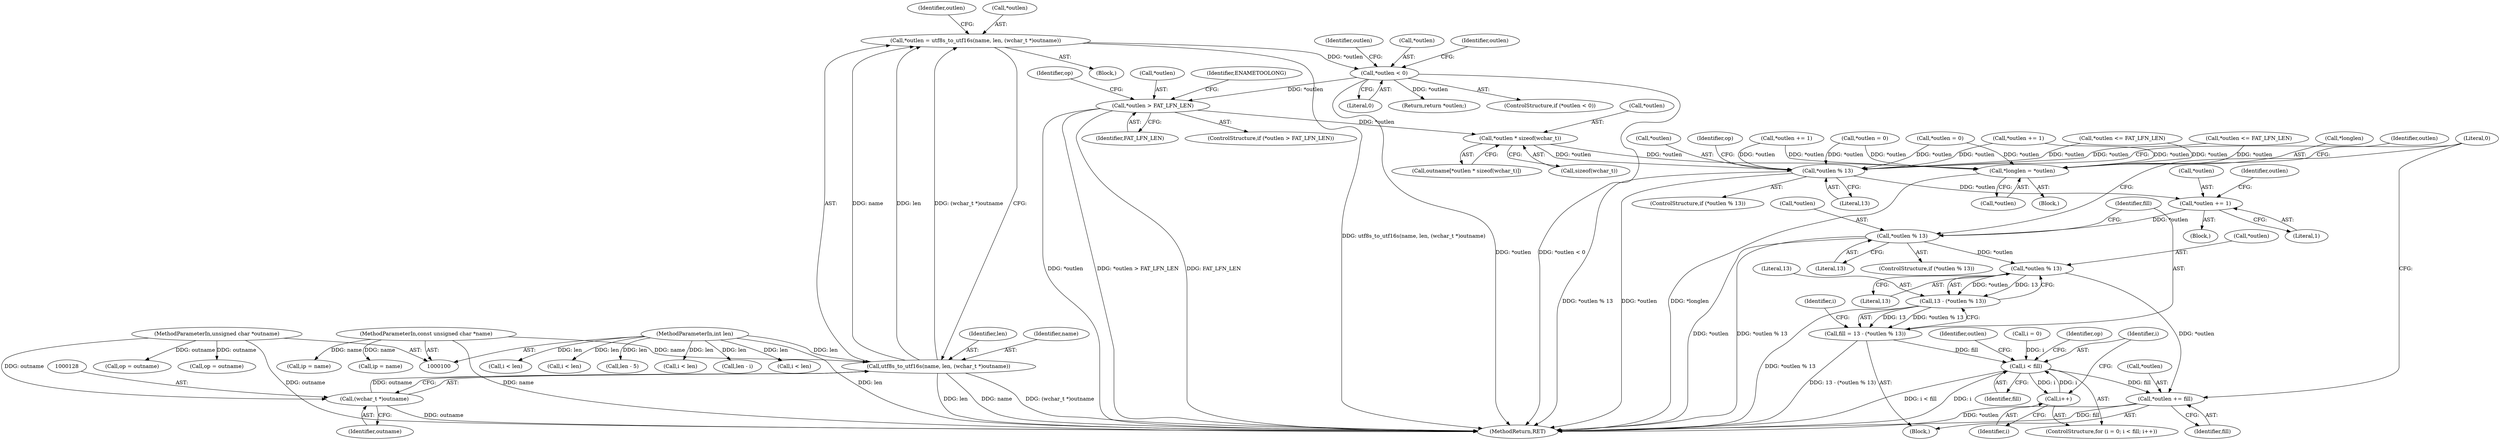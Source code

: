 digraph "1_linux_0720a06a7518c9d0c0125bd5d1f3b6264c55c3dd_0@API" {
"1000152" [label="(Call,*outlen * sizeof(wchar_t))"];
"1000140" [label="(Call,*outlen > FAT_LFN_LEN)"];
"1000131" [label="(Call,*outlen < 0)"];
"1000121" [label="(Call,*outlen = utf8s_to_utf16s(name, len, (wchar_t *)outname))"];
"1000124" [label="(Call,utf8s_to_utf16s(name, len, (wchar_t *)outname))"];
"1000101" [label="(MethodParameterIn,const unsigned char *name)"];
"1000102" [label="(MethodParameterIn,int len)"];
"1000127" [label="(Call,(wchar_t *)outname)"];
"1000103" [label="(MethodParameterIn,unsigned char *outname)"];
"1000390" [label="(Call,*longlen = *outlen)"];
"1000396" [label="(Call,*outlen % 13)"];
"1000411" [label="(Call,*outlen += 1)"];
"1000416" [label="(Call,*outlen % 13)"];
"1000425" [label="(Call,*outlen % 13)"];
"1000423" [label="(Call,13 - (*outlen % 13))"];
"1000421" [label="(Call,fill = 13 - (*outlen % 13))"];
"1000433" [label="(Call,i < fill)"];
"1000436" [label="(Call,i++)"];
"1000449" [label="(Call,*outlen += fill)"];
"1000451" [label="(Identifier,outlen)"];
"1000430" [label="(Call,i = 0)"];
"1000431" [label="(Identifier,i)"];
"1000139" [label="(ControlStructure,if (*outlen > FAT_LFN_LEN))"];
"1000404" [label="(Identifier,op)"];
"1000102" [label="(MethodParameterIn,int len)"];
"1000348" [label="(Call,op = outname)"];
"1000437" [label="(Identifier,i)"];
"1000433" [label="(Call,i < fill)"];
"1000428" [label="(Literal,13)"];
"1000310" [label="(Call,len - i)"];
"1000425" [label="(Call,*outlen % 13)"];
"1000454" [label="(Literal,0)"];
"1000396" [label="(Call,*outlen % 13)"];
"1000133" [label="(Identifier,outlen)"];
"1000132" [label="(Call,*outlen)"];
"1000187" [label="(Call,*outlen += 1)"];
"1000109" [label="(Block,)"];
"1000103" [label="(MethodParameterIn,unsigned char *outname)"];
"1000120" [label="(Block,)"];
"1000356" [label="(Call,i < len)"];
"1000397" [label="(Call,*outlen)"];
"1000421" [label="(Call,fill = 13 - (*outlen % 13))"];
"1000436" [label="(Call,i++)"];
"1000330" [label="(Call,i < len)"];
"1000412" [label="(Call,*outlen)"];
"1000122" [label="(Call,*outlen)"];
"1000384" [label="(Call,i < len)"];
"1000442" [label="(Identifier,op)"];
"1000126" [label="(Identifier,len)"];
"1000152" [label="(Call,*outlen * sizeof(wchar_t))"];
"1000411" [label="(Call,*outlen += 1)"];
"1000130" [label="(ControlStructure,if (*outlen < 0))"];
"1000148" [label="(Identifier,op)"];
"1000424" [label="(Literal,13)"];
"1000134" [label="(Literal,0)"];
"1000391" [label="(Call,*longlen)"];
"1000140" [label="(Call,*outlen > FAT_LFN_LEN)"];
"1000429" [label="(ControlStructure,for (i = 0; i < fill; i++))"];
"1000141" [label="(Call,*outlen)"];
"1000400" [label="(Block,)"];
"1000124" [label="(Call,utf8s_to_utf16s(name, len, (wchar_t *)outname))"];
"1000395" [label="(ControlStructure,if (*outlen % 13))"];
"1000420" [label="(Block,)"];
"1000449" [label="(Call,*outlen += fill)"];
"1000419" [label="(Literal,13)"];
"1000153" [label="(Call,*outlen)"];
"1000366" [label="(Call,*outlen += 1)"];
"1000450" [label="(Call,*outlen)"];
"1000131" [label="(Call,*outlen < 0)"];
"1000416" [label="(Call,*outlen % 13)"];
"1000426" [label="(Call,*outlen)"];
"1000414" [label="(Literal,1)"];
"1000150" [label="(Call,outname[*outlen * sizeof(wchar_t)])"];
"1000125" [label="(Identifier,name)"];
"1000143" [label="(Identifier,FAT_LFN_LEN)"];
"1000172" [label="(Call,op = outname)"];
"1000390" [label="(Call,*longlen = *outlen)"];
"1000351" [label="(Call,*outlen = 0)"];
"1000121" [label="(Call,*outlen = utf8s_to_utf16s(name, len, (wchar_t *)outname))"];
"1000183" [label="(Call,*outlen <= FAT_LFN_LEN)"];
"1000359" [label="(Call,*outlen <= FAT_LFN_LEN)"];
"1000127" [label="(Call,(wchar_t *)outname)"];
"1000203" [label="(Call,len - 5)"];
"1000423" [label="(Call,13 - (*outlen % 13))"];
"1000180" [label="(Call,i < len)"];
"1000344" [label="(Call,ip = name)"];
"1000422" [label="(Identifier,fill)"];
"1000168" [label="(Call,ip = name)"];
"1000399" [label="(Literal,13)"];
"1000418" [label="(Identifier,outlen)"];
"1000137" [label="(Identifier,outlen)"];
"1000415" [label="(ControlStructure,if (*outlen % 13))"];
"1000417" [label="(Call,*outlen)"];
"1000393" [label="(Call,*outlen)"];
"1000142" [label="(Identifier,outlen)"];
"1000101" [label="(MethodParameterIn,const unsigned char *name)"];
"1000398" [label="(Identifier,outlen)"];
"1000129" [label="(Identifier,outname)"];
"1000455" [label="(MethodReturn,RET)"];
"1000434" [label="(Identifier,i)"];
"1000146" [label="(Identifier,ENAMETOOLONG)"];
"1000435" [label="(Identifier,fill)"];
"1000452" [label="(Identifier,fill)"];
"1000155" [label="(Call,sizeof(wchar_t))"];
"1000135" [label="(Return,return *outlen;)"];
"1000175" [label="(Call,*outlen = 0)"];
"1000152" -> "1000150"  [label="AST: "];
"1000152" -> "1000155"  [label="CFG: "];
"1000153" -> "1000152"  [label="AST: "];
"1000155" -> "1000152"  [label="AST: "];
"1000150" -> "1000152"  [label="CFG: "];
"1000140" -> "1000152"  [label="DDG: *outlen"];
"1000152" -> "1000390"  [label="DDG: *outlen"];
"1000152" -> "1000396"  [label="DDG: *outlen"];
"1000140" -> "1000139"  [label="AST: "];
"1000140" -> "1000143"  [label="CFG: "];
"1000141" -> "1000140"  [label="AST: "];
"1000143" -> "1000140"  [label="AST: "];
"1000146" -> "1000140"  [label="CFG: "];
"1000148" -> "1000140"  [label="CFG: "];
"1000140" -> "1000455"  [label="DDG: *outlen"];
"1000140" -> "1000455"  [label="DDG: *outlen > FAT_LFN_LEN"];
"1000140" -> "1000455"  [label="DDG: FAT_LFN_LEN"];
"1000131" -> "1000140"  [label="DDG: *outlen"];
"1000131" -> "1000130"  [label="AST: "];
"1000131" -> "1000134"  [label="CFG: "];
"1000132" -> "1000131"  [label="AST: "];
"1000134" -> "1000131"  [label="AST: "];
"1000137" -> "1000131"  [label="CFG: "];
"1000142" -> "1000131"  [label="CFG: "];
"1000131" -> "1000455"  [label="DDG: *outlen"];
"1000131" -> "1000455"  [label="DDG: *outlen < 0"];
"1000121" -> "1000131"  [label="DDG: *outlen"];
"1000131" -> "1000135"  [label="DDG: *outlen"];
"1000121" -> "1000120"  [label="AST: "];
"1000121" -> "1000124"  [label="CFG: "];
"1000122" -> "1000121"  [label="AST: "];
"1000124" -> "1000121"  [label="AST: "];
"1000133" -> "1000121"  [label="CFG: "];
"1000121" -> "1000455"  [label="DDG: utf8s_to_utf16s(name, len, (wchar_t *)outname)"];
"1000124" -> "1000121"  [label="DDG: name"];
"1000124" -> "1000121"  [label="DDG: len"];
"1000124" -> "1000121"  [label="DDG: (wchar_t *)outname"];
"1000124" -> "1000127"  [label="CFG: "];
"1000125" -> "1000124"  [label="AST: "];
"1000126" -> "1000124"  [label="AST: "];
"1000127" -> "1000124"  [label="AST: "];
"1000124" -> "1000455"  [label="DDG: len"];
"1000124" -> "1000455"  [label="DDG: name"];
"1000124" -> "1000455"  [label="DDG: (wchar_t *)outname"];
"1000101" -> "1000124"  [label="DDG: name"];
"1000102" -> "1000124"  [label="DDG: len"];
"1000127" -> "1000124"  [label="DDG: outname"];
"1000101" -> "1000100"  [label="AST: "];
"1000101" -> "1000455"  [label="DDG: name"];
"1000101" -> "1000168"  [label="DDG: name"];
"1000101" -> "1000344"  [label="DDG: name"];
"1000102" -> "1000100"  [label="AST: "];
"1000102" -> "1000455"  [label="DDG: len"];
"1000102" -> "1000180"  [label="DDG: len"];
"1000102" -> "1000203"  [label="DDG: len"];
"1000102" -> "1000310"  [label="DDG: len"];
"1000102" -> "1000330"  [label="DDG: len"];
"1000102" -> "1000356"  [label="DDG: len"];
"1000102" -> "1000384"  [label="DDG: len"];
"1000127" -> "1000129"  [label="CFG: "];
"1000128" -> "1000127"  [label="AST: "];
"1000129" -> "1000127"  [label="AST: "];
"1000127" -> "1000455"  [label="DDG: outname"];
"1000103" -> "1000127"  [label="DDG: outname"];
"1000103" -> "1000100"  [label="AST: "];
"1000103" -> "1000455"  [label="DDG: outname"];
"1000103" -> "1000172"  [label="DDG: outname"];
"1000103" -> "1000348"  [label="DDG: outname"];
"1000390" -> "1000109"  [label="AST: "];
"1000390" -> "1000393"  [label="CFG: "];
"1000391" -> "1000390"  [label="AST: "];
"1000393" -> "1000390"  [label="AST: "];
"1000398" -> "1000390"  [label="CFG: "];
"1000390" -> "1000455"  [label="DDG: *longlen"];
"1000187" -> "1000390"  [label="DDG: *outlen"];
"1000183" -> "1000390"  [label="DDG: *outlen"];
"1000175" -> "1000390"  [label="DDG: *outlen"];
"1000366" -> "1000390"  [label="DDG: *outlen"];
"1000359" -> "1000390"  [label="DDG: *outlen"];
"1000351" -> "1000390"  [label="DDG: *outlen"];
"1000396" -> "1000395"  [label="AST: "];
"1000396" -> "1000399"  [label="CFG: "];
"1000397" -> "1000396"  [label="AST: "];
"1000399" -> "1000396"  [label="AST: "];
"1000404" -> "1000396"  [label="CFG: "];
"1000454" -> "1000396"  [label="CFG: "];
"1000396" -> "1000455"  [label="DDG: *outlen % 13"];
"1000396" -> "1000455"  [label="DDG: *outlen"];
"1000187" -> "1000396"  [label="DDG: *outlen"];
"1000183" -> "1000396"  [label="DDG: *outlen"];
"1000175" -> "1000396"  [label="DDG: *outlen"];
"1000366" -> "1000396"  [label="DDG: *outlen"];
"1000359" -> "1000396"  [label="DDG: *outlen"];
"1000351" -> "1000396"  [label="DDG: *outlen"];
"1000396" -> "1000411"  [label="DDG: *outlen"];
"1000411" -> "1000400"  [label="AST: "];
"1000411" -> "1000414"  [label="CFG: "];
"1000412" -> "1000411"  [label="AST: "];
"1000414" -> "1000411"  [label="AST: "];
"1000418" -> "1000411"  [label="CFG: "];
"1000411" -> "1000416"  [label="DDG: *outlen"];
"1000416" -> "1000415"  [label="AST: "];
"1000416" -> "1000419"  [label="CFG: "];
"1000417" -> "1000416"  [label="AST: "];
"1000419" -> "1000416"  [label="AST: "];
"1000422" -> "1000416"  [label="CFG: "];
"1000454" -> "1000416"  [label="CFG: "];
"1000416" -> "1000455"  [label="DDG: *outlen % 13"];
"1000416" -> "1000455"  [label="DDG: *outlen"];
"1000416" -> "1000425"  [label="DDG: *outlen"];
"1000425" -> "1000423"  [label="AST: "];
"1000425" -> "1000428"  [label="CFG: "];
"1000426" -> "1000425"  [label="AST: "];
"1000428" -> "1000425"  [label="AST: "];
"1000423" -> "1000425"  [label="CFG: "];
"1000425" -> "1000423"  [label="DDG: *outlen"];
"1000425" -> "1000423"  [label="DDG: 13"];
"1000425" -> "1000449"  [label="DDG: *outlen"];
"1000423" -> "1000421"  [label="AST: "];
"1000424" -> "1000423"  [label="AST: "];
"1000421" -> "1000423"  [label="CFG: "];
"1000423" -> "1000455"  [label="DDG: *outlen % 13"];
"1000423" -> "1000421"  [label="DDG: 13"];
"1000423" -> "1000421"  [label="DDG: *outlen % 13"];
"1000421" -> "1000420"  [label="AST: "];
"1000422" -> "1000421"  [label="AST: "];
"1000431" -> "1000421"  [label="CFG: "];
"1000421" -> "1000455"  [label="DDG: 13 - (*outlen % 13)"];
"1000421" -> "1000433"  [label="DDG: fill"];
"1000433" -> "1000429"  [label="AST: "];
"1000433" -> "1000435"  [label="CFG: "];
"1000434" -> "1000433"  [label="AST: "];
"1000435" -> "1000433"  [label="AST: "];
"1000442" -> "1000433"  [label="CFG: "];
"1000451" -> "1000433"  [label="CFG: "];
"1000433" -> "1000455"  [label="DDG: i"];
"1000433" -> "1000455"  [label="DDG: i < fill"];
"1000436" -> "1000433"  [label="DDG: i"];
"1000430" -> "1000433"  [label="DDG: i"];
"1000433" -> "1000436"  [label="DDG: i"];
"1000433" -> "1000449"  [label="DDG: fill"];
"1000436" -> "1000429"  [label="AST: "];
"1000436" -> "1000437"  [label="CFG: "];
"1000437" -> "1000436"  [label="AST: "];
"1000434" -> "1000436"  [label="CFG: "];
"1000449" -> "1000420"  [label="AST: "];
"1000449" -> "1000452"  [label="CFG: "];
"1000450" -> "1000449"  [label="AST: "];
"1000452" -> "1000449"  [label="AST: "];
"1000454" -> "1000449"  [label="CFG: "];
"1000449" -> "1000455"  [label="DDG: *outlen"];
"1000449" -> "1000455"  [label="DDG: fill"];
}
